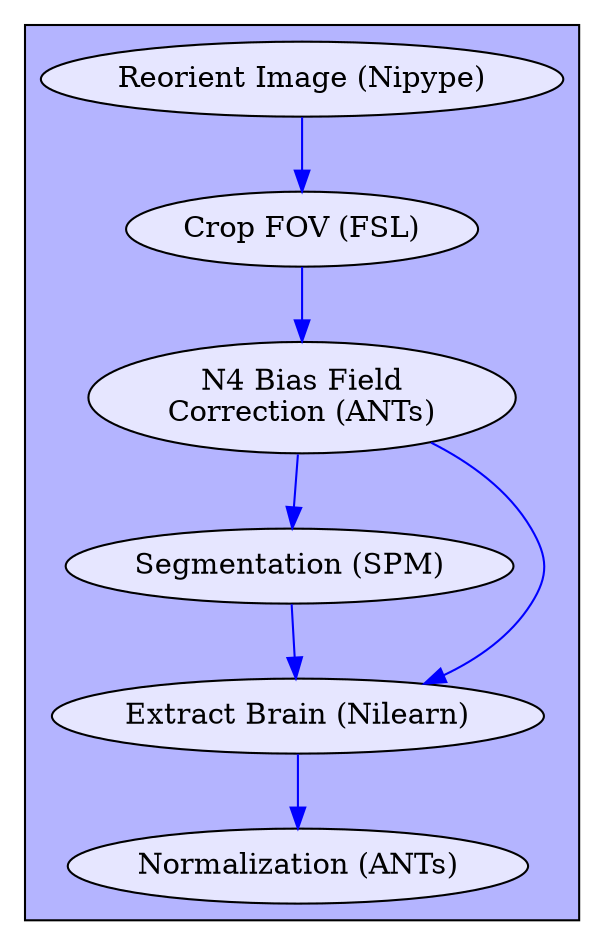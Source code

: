 digraph preproc_anat{
  subgraph cluster_preproc_anat {
      edge [color="#0000FF"];
      style=filled;
      fillcolor="#B4B4FF";
    reorient[label="Reorient Image (Nipype)", style=filled, fillcolor="#E6E6FF"];
    cropFOV[label="Crop FOV (FSL)", style=filled, fillcolor="#E6E6FF"];
    n4[label="N4 Bias Field\nCorrection (ANTs)", style=filled, fillcolor="#E6E6FF"];
    segment[label="Segmentation (SPM)", style=filled, fillcolor="#E6E6FF"];
    extract_brain[label="Extract Brain (Nilearn)", style=filled, fillcolor="#E6E6FF"];
    antsreg[label="Normalization (ANTs)", style=filled, fillcolor="#E6E6FF"];
    reorient -> cropFOV;
    cropFOV -> n4;
    n4 -> segment;
    n4 -> extract_brain;
    segment -> extract_brain;
    extract_brain -> antsreg;
  }
}
